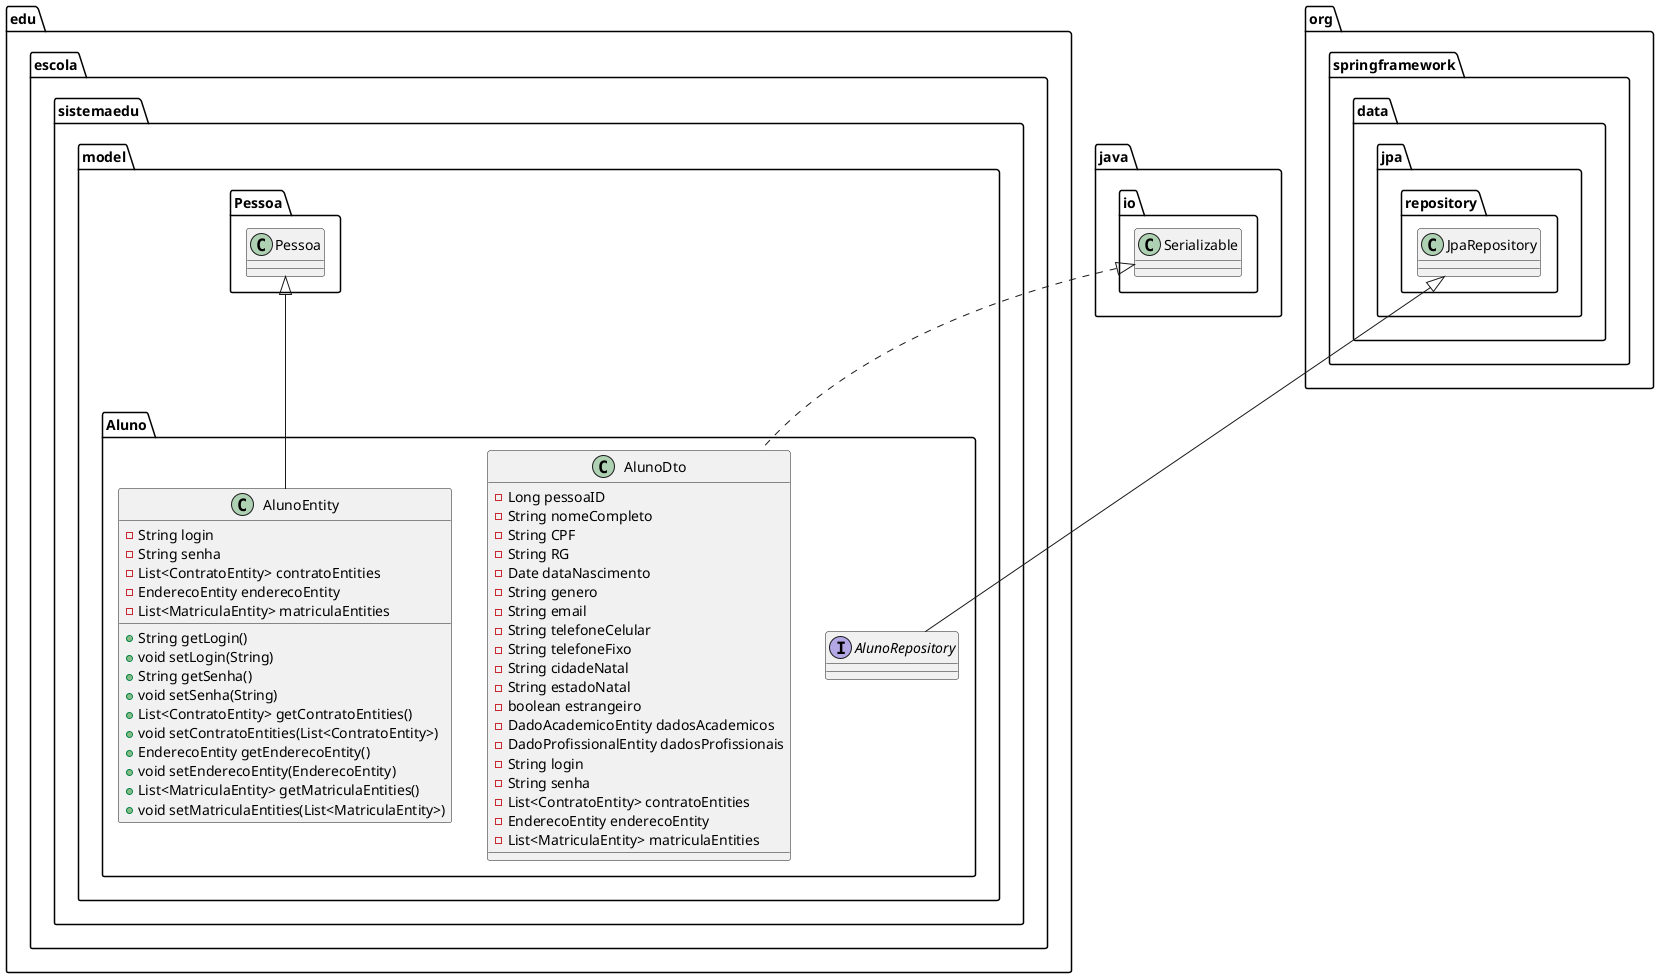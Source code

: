 @startuml
class edu.escola.sistemaedu.model.Aluno.AlunoEntity {
- String login
- String senha
- List<ContratoEntity> contratoEntities
- EnderecoEntity enderecoEntity
- List<MatriculaEntity> matriculaEntities
+ String getLogin()
+ void setLogin(String)
+ String getSenha()
+ void setSenha(String)
+ List<ContratoEntity> getContratoEntities()
+ void setContratoEntities(List<ContratoEntity>)
+ EnderecoEntity getEnderecoEntity()
+ void setEnderecoEntity(EnderecoEntity)
+ List<MatriculaEntity> getMatriculaEntities()
+ void setMatriculaEntities(List<MatriculaEntity>)
}
class edu.escola.sistemaedu.model.Aluno.AlunoDto {
- Long pessoaID
- String nomeCompleto
- String CPF
- String RG
- Date dataNascimento
- String genero
- String email
- String telefoneCelular
- String telefoneFixo
- String cidadeNatal
- String estadoNatal
- boolean estrangeiro
- DadoAcademicoEntity dadosAcademicos
- DadoProfissionalEntity dadosProfissionais
- String login
- String senha
- List<ContratoEntity> contratoEntities
- EnderecoEntity enderecoEntity
- List<MatriculaEntity> matriculaEntities
}
interface edu.escola.sistemaedu.model.Aluno.AlunoRepository {
}


edu.escola.sistemaedu.model.Pessoa.Pessoa <|-- edu.escola.sistemaedu.model.Aluno.AlunoEntity
java.io.Serializable <|.. edu.escola.sistemaedu.model.Aluno.AlunoDto
org.springframework.data.jpa.repository.JpaRepository <|-- edu.escola.sistemaedu.model.Aluno.AlunoRepository
@enduml